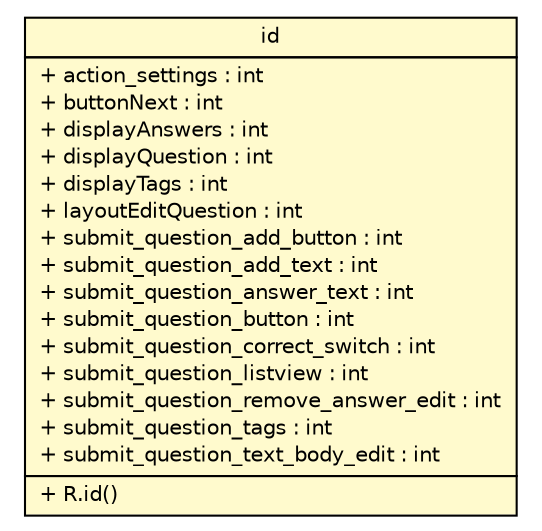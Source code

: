 #!/usr/local/bin/dot
#
# Class diagram 
# Generated by UMLGraph version R5_6_6-1-g9240c4 (http://www.umlgraph.org/)
#

digraph G {
	edge [fontname="Helvetica",fontsize=10,labelfontname="Helvetica",labelfontsize=10];
	node [fontname="Helvetica",fontsize=10,shape=plaintext];
	nodesep=0.25;
	ranksep=0.5;
	// epfl.sweng.R.id
	c598 [label=<<table title="epfl.sweng.R.id" border="0" cellborder="1" cellspacing="0" cellpadding="2" port="p" bgcolor="lemonChiffon" href="./R.id.html">
		<tr><td><table border="0" cellspacing="0" cellpadding="1">
<tr><td align="center" balign="center"> id </td></tr>
		</table></td></tr>
		<tr><td><table border="0" cellspacing="0" cellpadding="1">
<tr><td align="left" balign="left"> + action_settings : int </td></tr>
<tr><td align="left" balign="left"> + buttonNext : int </td></tr>
<tr><td align="left" balign="left"> + displayAnswers : int </td></tr>
<tr><td align="left" balign="left"> + displayQuestion : int </td></tr>
<tr><td align="left" balign="left"> + displayTags : int </td></tr>
<tr><td align="left" balign="left"> + layoutEditQuestion : int </td></tr>
<tr><td align="left" balign="left"> + submit_question_add_button : int </td></tr>
<tr><td align="left" balign="left"> + submit_question_add_text : int </td></tr>
<tr><td align="left" balign="left"> + submit_question_answer_text : int </td></tr>
<tr><td align="left" balign="left"> + submit_question_button : int </td></tr>
<tr><td align="left" balign="left"> + submit_question_correct_switch : int </td></tr>
<tr><td align="left" balign="left"> + submit_question_listview : int </td></tr>
<tr><td align="left" balign="left"> + submit_question_remove_answer_edit : int </td></tr>
<tr><td align="left" balign="left"> + submit_question_tags : int </td></tr>
<tr><td align="left" balign="left"> + submit_question_text_body_edit : int </td></tr>
		</table></td></tr>
		<tr><td><table border="0" cellspacing="0" cellpadding="1">
<tr><td align="left" balign="left"> + R.id() </td></tr>
		</table></td></tr>
		</table>>, URL="./R.id.html", fontname="Helvetica", fontcolor="black", fontsize=10.0];
}

